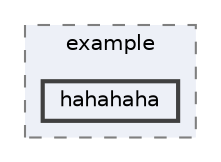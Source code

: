 digraph "build/app/generated/source/buildConfig/debug/com/example/hahahaha"
{
 // LATEX_PDF_SIZE
  bgcolor="transparent";
  edge [fontname=Helvetica,fontsize=10,labelfontname=Helvetica,labelfontsize=10];
  node [fontname=Helvetica,fontsize=10,shape=box,height=0.2,width=0.4];
  compound=true
  subgraph clusterdir_0d129f366b4927386184575447851c1e {
    graph [ bgcolor="#edf0f7", pencolor="grey50", label="example", fontname=Helvetica,fontsize=10 style="filled,dashed", URL="dir_0d129f366b4927386184575447851c1e.html",tooltip=""]
  dir_3a5a526b4bf6ab84ea05ca4f57138792 [label="hahahaha", fillcolor="#edf0f7", color="grey25", style="filled,bold", URL="dir_3a5a526b4bf6ab84ea05ca4f57138792.html",tooltip=""];
  }
}
